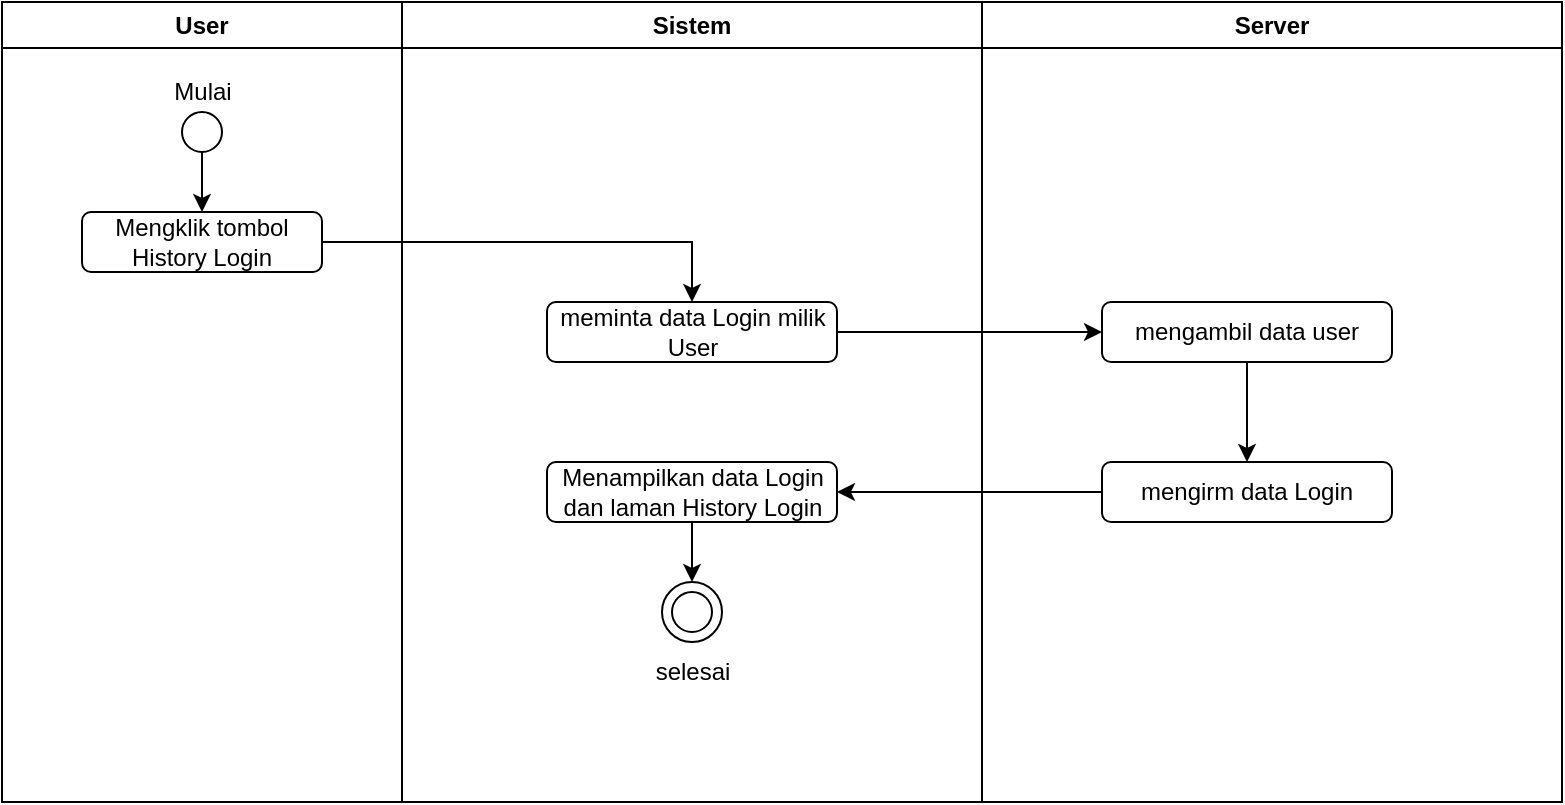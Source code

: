 <mxfile version="24.8.6">
  <diagram id="z13C3koxk65QBiKDtEcK" name="Halaman-1">
    <mxGraphModel dx="1194" dy="638" grid="1" gridSize="10" guides="1" tooltips="1" connect="1" arrows="1" fold="1" page="1" pageScale="1" pageWidth="827" pageHeight="1169" math="0" shadow="0">
      <root>
        <mxCell id="0" />
        <mxCell id="1" parent="0" />
        <mxCell id="g3qyhrG81aiVRIwMgwjY-1" value="User" style="swimlane;whiteSpace=wrap;html=1;" parent="1" vertex="1">
          <mxGeometry x="60" y="30" width="200" height="400" as="geometry" />
        </mxCell>
        <mxCell id="g3qyhrG81aiVRIwMgwjY-7" value="" style="edgeStyle=orthogonalEdgeStyle;rounded=0;orthogonalLoop=1;jettySize=auto;html=1;" parent="g3qyhrG81aiVRIwMgwjY-1" source="g3qyhrG81aiVRIwMgwjY-4" target="g3qyhrG81aiVRIwMgwjY-5" edge="1">
          <mxGeometry relative="1" as="geometry" />
        </mxCell>
        <mxCell id="g3qyhrG81aiVRIwMgwjY-4" value="" style="ellipse;whiteSpace=wrap;html=1;aspect=fixed;color=black;" parent="g3qyhrG81aiVRIwMgwjY-1" vertex="1">
          <mxGeometry x="90" y="55" width="20" height="20" as="geometry" />
        </mxCell>
        <mxCell id="g3qyhrG81aiVRIwMgwjY-5" value="Mengklik tombol History Login" style="rounded=1;whiteSpace=wrap;html=1;" parent="g3qyhrG81aiVRIwMgwjY-1" vertex="1">
          <mxGeometry x="40" y="105" width="120" height="30" as="geometry" />
        </mxCell>
        <mxCell id="g3qyhrG81aiVRIwMgwjY-6" value="Mulai" style="text;html=1;align=center;verticalAlign=middle;resizable=0;points=[];autosize=1;strokeColor=none;fillColor=none;" parent="g3qyhrG81aiVRIwMgwjY-1" vertex="1">
          <mxGeometry x="75" y="30" width="50" height="30" as="geometry" />
        </mxCell>
        <mxCell id="g3qyhrG81aiVRIwMgwjY-2" value="Sistem" style="swimlane;whiteSpace=wrap;html=1;" parent="1" vertex="1">
          <mxGeometry x="260" y="30" width="290" height="400" as="geometry" />
        </mxCell>
        <mxCell id="g3qyhrG81aiVRIwMgwjY-10" style="edgeStyle=orthogonalEdgeStyle;rounded=0;orthogonalLoop=1;jettySize=auto;html=1;" parent="g3qyhrG81aiVRIwMgwjY-2" source="g3qyhrG81aiVRIwMgwjY-8" edge="1">
          <mxGeometry relative="1" as="geometry">
            <mxPoint x="350" y="165" as="targetPoint" />
          </mxGeometry>
        </mxCell>
        <mxCell id="g3qyhrG81aiVRIwMgwjY-8" value="meminta data Login milik User" style="rounded=1;whiteSpace=wrap;html=1;" parent="g3qyhrG81aiVRIwMgwjY-2" vertex="1">
          <mxGeometry x="72.5" y="150" width="145" height="30" as="geometry" />
        </mxCell>
        <mxCell id="g3qyhrG81aiVRIwMgwjY-19" style="edgeStyle=orthogonalEdgeStyle;rounded=0;orthogonalLoop=1;jettySize=auto;html=1;entryX=0.5;entryY=0;entryDx=0;entryDy=0;" parent="g3qyhrG81aiVRIwMgwjY-2" source="g3qyhrG81aiVRIwMgwjY-14" target="g3qyhrG81aiVRIwMgwjY-16" edge="1">
          <mxGeometry relative="1" as="geometry" />
        </mxCell>
        <mxCell id="g3qyhrG81aiVRIwMgwjY-14" value="Menampilkan data Login dan laman History Login" style="rounded=1;whiteSpace=wrap;html=1;" parent="g3qyhrG81aiVRIwMgwjY-2" vertex="1">
          <mxGeometry x="72.5" y="230" width="145" height="30" as="geometry" />
        </mxCell>
        <mxCell id="g3qyhrG81aiVRIwMgwjY-16" value="" style="ellipse;whiteSpace=wrap;html=1;aspect=fixed;color=black;" parent="g3qyhrG81aiVRIwMgwjY-2" vertex="1">
          <mxGeometry x="130" y="290" width="30" height="30" as="geometry" />
        </mxCell>
        <mxCell id="g3qyhrG81aiVRIwMgwjY-17" value="" style="ellipse;whiteSpace=wrap;html=1;aspect=fixed;color=black;" parent="g3qyhrG81aiVRIwMgwjY-2" vertex="1">
          <mxGeometry x="135" y="295" width="20" height="20" as="geometry" />
        </mxCell>
        <mxCell id="g3qyhrG81aiVRIwMgwjY-20" value="selesai" style="text;html=1;align=center;verticalAlign=middle;resizable=0;points=[];autosize=1;strokeColor=none;fillColor=none;" parent="g3qyhrG81aiVRIwMgwjY-2" vertex="1">
          <mxGeometry x="115" y="320" width="60" height="30" as="geometry" />
        </mxCell>
        <mxCell id="g3qyhrG81aiVRIwMgwjY-3" value="Server" style="swimlane;whiteSpace=wrap;html=1;" parent="1" vertex="1">
          <mxGeometry x="550" y="30" width="290" height="400" as="geometry" />
        </mxCell>
        <mxCell id="g3qyhrG81aiVRIwMgwjY-12" style="edgeStyle=orthogonalEdgeStyle;rounded=0;orthogonalLoop=1;jettySize=auto;html=1;" parent="g3qyhrG81aiVRIwMgwjY-3" source="g3qyhrG81aiVRIwMgwjY-11" edge="1">
          <mxGeometry relative="1" as="geometry">
            <mxPoint x="132.5" y="230" as="targetPoint" />
          </mxGeometry>
        </mxCell>
        <mxCell id="g3qyhrG81aiVRIwMgwjY-11" value="mengambil data user" style="rounded=1;whiteSpace=wrap;html=1;" parent="g3qyhrG81aiVRIwMgwjY-3" vertex="1">
          <mxGeometry x="60" y="150" width="145" height="30" as="geometry" />
        </mxCell>
        <mxCell id="g3qyhrG81aiVRIwMgwjY-13" value="mengirm data Login" style="rounded=1;whiteSpace=wrap;html=1;" parent="g3qyhrG81aiVRIwMgwjY-3" vertex="1">
          <mxGeometry x="60" y="230" width="145" height="30" as="geometry" />
        </mxCell>
        <mxCell id="g3qyhrG81aiVRIwMgwjY-9" style="edgeStyle=orthogonalEdgeStyle;rounded=0;orthogonalLoop=1;jettySize=auto;html=1;entryX=0.5;entryY=0;entryDx=0;entryDy=0;" parent="1" source="g3qyhrG81aiVRIwMgwjY-5" target="g3qyhrG81aiVRIwMgwjY-8" edge="1">
          <mxGeometry relative="1" as="geometry">
            <mxPoint x="320" y="150" as="targetPoint" />
          </mxGeometry>
        </mxCell>
        <mxCell id="g3qyhrG81aiVRIwMgwjY-15" style="edgeStyle=orthogonalEdgeStyle;rounded=0;orthogonalLoop=1;jettySize=auto;html=1;entryX=1;entryY=0.5;entryDx=0;entryDy=0;" parent="1" source="g3qyhrG81aiVRIwMgwjY-13" target="g3qyhrG81aiVRIwMgwjY-14" edge="1">
          <mxGeometry relative="1" as="geometry" />
        </mxCell>
      </root>
    </mxGraphModel>
  </diagram>
</mxfile>
